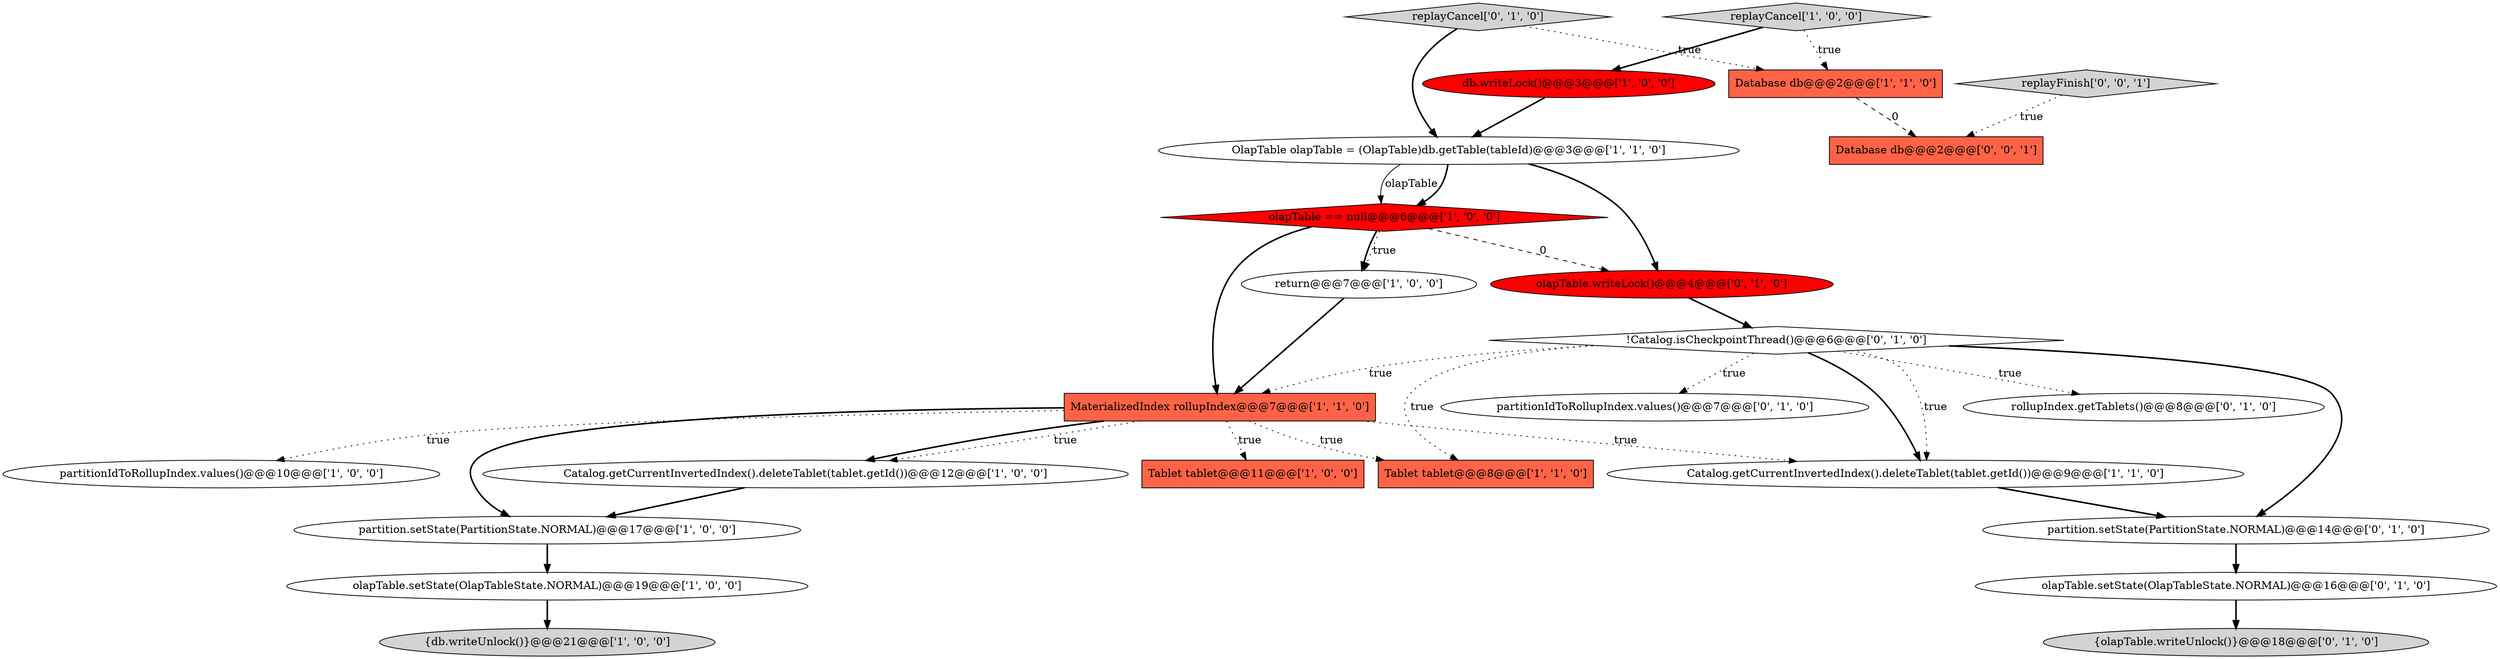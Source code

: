 digraph {
11 [style = filled, label = "return@@@7@@@['1', '0', '0']", fillcolor = white, shape = ellipse image = "AAA0AAABBB1BBB"];
20 [style = filled, label = "replayCancel['0', '1', '0']", fillcolor = lightgray, shape = diamond image = "AAA0AAABBB2BBB"];
15 [style = filled, label = "rollupIndex.getTablets()@@@8@@@['0', '1', '0']", fillcolor = white, shape = ellipse image = "AAA0AAABBB2BBB"];
22 [style = filled, label = "olapTable.writeLock()@@@4@@@['0', '1', '0']", fillcolor = red, shape = ellipse image = "AAA1AAABBB2BBB"];
19 [style = filled, label = "{olapTable.writeUnlock()}@@@18@@@['0', '1', '0']", fillcolor = lightgray, shape = ellipse image = "AAA0AAABBB2BBB"];
0 [style = filled, label = "Tablet tablet@@@11@@@['1', '0', '0']", fillcolor = tomato, shape = box image = "AAA0AAABBB1BBB"];
18 [style = filled, label = "!Catalog.isCheckpointThread()@@@6@@@['0', '1', '0']", fillcolor = white, shape = diamond image = "AAA0AAABBB2BBB"];
14 [style = filled, label = "Catalog.getCurrentInvertedIndex().deleteTablet(tablet.getId())@@@9@@@['1', '1', '0']", fillcolor = white, shape = ellipse image = "AAA0AAABBB1BBB"];
23 [style = filled, label = "Database db@@@2@@@['0', '0', '1']", fillcolor = tomato, shape = box image = "AAA0AAABBB3BBB"];
6 [style = filled, label = "db.writeLock()@@@3@@@['1', '0', '0']", fillcolor = red, shape = ellipse image = "AAA1AAABBB1BBB"];
24 [style = filled, label = "replayFinish['0', '0', '1']", fillcolor = lightgray, shape = diamond image = "AAA0AAABBB3BBB"];
10 [style = filled, label = "olapTable.setState(OlapTableState.NORMAL)@@@19@@@['1', '0', '0']", fillcolor = white, shape = ellipse image = "AAA0AAABBB1BBB"];
16 [style = filled, label = "partitionIdToRollupIndex.values()@@@7@@@['0', '1', '0']", fillcolor = white, shape = ellipse image = "AAA0AAABBB2BBB"];
21 [style = filled, label = "olapTable.setState(OlapTableState.NORMAL)@@@16@@@['0', '1', '0']", fillcolor = white, shape = ellipse image = "AAA0AAABBB2BBB"];
7 [style = filled, label = "replayCancel['1', '0', '0']", fillcolor = lightgray, shape = diamond image = "AAA0AAABBB1BBB"];
1 [style = filled, label = "OlapTable olapTable = (OlapTable)db.getTable(tableId)@@@3@@@['1', '1', '0']", fillcolor = white, shape = ellipse image = "AAA0AAABBB1BBB"];
13 [style = filled, label = "{db.writeUnlock()}@@@21@@@['1', '0', '0']", fillcolor = lightgray, shape = ellipse image = "AAA0AAABBB1BBB"];
4 [style = filled, label = "partitionIdToRollupIndex.values()@@@10@@@['1', '0', '0']", fillcolor = white, shape = ellipse image = "AAA0AAABBB1BBB"];
8 [style = filled, label = "Tablet tablet@@@8@@@['1', '1', '0']", fillcolor = tomato, shape = box image = "AAA0AAABBB1BBB"];
9 [style = filled, label = "MaterializedIndex rollupIndex@@@7@@@['1', '1', '0']", fillcolor = tomato, shape = box image = "AAA0AAABBB1BBB"];
2 [style = filled, label = "Database db@@@2@@@['1', '1', '0']", fillcolor = tomato, shape = box image = "AAA0AAABBB1BBB"];
12 [style = filled, label = "olapTable == null@@@6@@@['1', '0', '0']", fillcolor = red, shape = diamond image = "AAA1AAABBB1BBB"];
17 [style = filled, label = "partition.setState(PartitionState.NORMAL)@@@14@@@['0', '1', '0']", fillcolor = white, shape = ellipse image = "AAA0AAABBB2BBB"];
3 [style = filled, label = "partition.setState(PartitionState.NORMAL)@@@17@@@['1', '0', '0']", fillcolor = white, shape = ellipse image = "AAA0AAABBB1BBB"];
5 [style = filled, label = "Catalog.getCurrentInvertedIndex().deleteTablet(tablet.getId())@@@12@@@['1', '0', '0']", fillcolor = white, shape = ellipse image = "AAA0AAABBB1BBB"];
2->23 [style = dashed, label="0"];
5->3 [style = bold, label=""];
7->2 [style = dotted, label="true"];
9->0 [style = dotted, label="true"];
21->19 [style = bold, label=""];
18->16 [style = dotted, label="true"];
12->11 [style = bold, label=""];
18->15 [style = dotted, label="true"];
18->17 [style = bold, label=""];
14->17 [style = bold, label=""];
18->8 [style = dotted, label="true"];
20->1 [style = bold, label=""];
11->9 [style = bold, label=""];
12->9 [style = bold, label=""];
18->14 [style = dotted, label="true"];
9->14 [style = dotted, label="true"];
1->22 [style = bold, label=""];
12->11 [style = dotted, label="true"];
9->8 [style = dotted, label="true"];
6->1 [style = bold, label=""];
3->10 [style = bold, label=""];
22->18 [style = bold, label=""];
24->23 [style = dotted, label="true"];
10->13 [style = bold, label=""];
1->12 [style = solid, label="olapTable"];
18->9 [style = dotted, label="true"];
7->6 [style = bold, label=""];
12->22 [style = dashed, label="0"];
1->12 [style = bold, label=""];
9->5 [style = bold, label=""];
9->4 [style = dotted, label="true"];
9->3 [style = bold, label=""];
20->2 [style = dotted, label="true"];
17->21 [style = bold, label=""];
18->14 [style = bold, label=""];
9->5 [style = dotted, label="true"];
}
